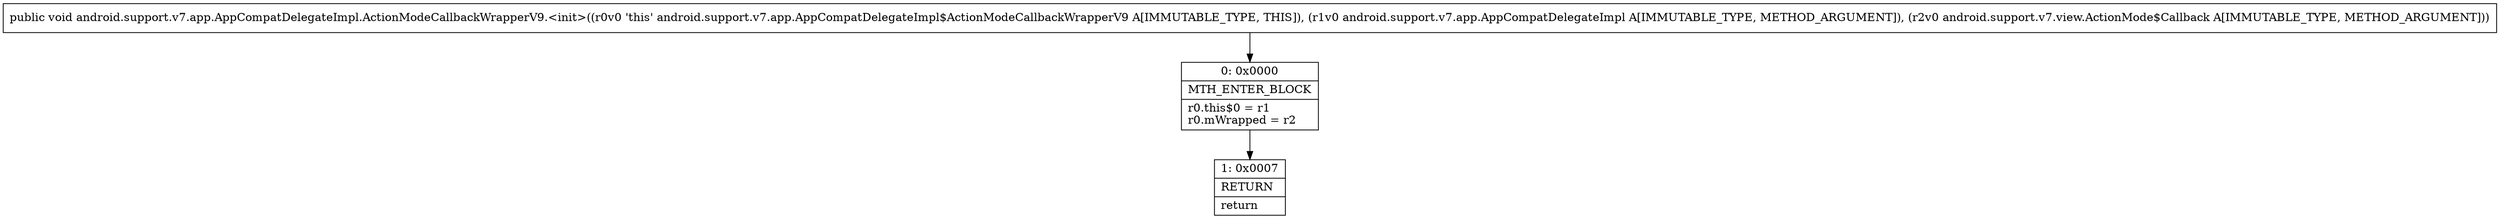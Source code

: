 digraph "CFG forandroid.support.v7.app.AppCompatDelegateImpl.ActionModeCallbackWrapperV9.\<init\>(Landroid\/support\/v7\/app\/AppCompatDelegateImpl;Landroid\/support\/v7\/view\/ActionMode$Callback;)V" {
Node_0 [shape=record,label="{0\:\ 0x0000|MTH_ENTER_BLOCK\l|r0.this$0 = r1\lr0.mWrapped = r2\l}"];
Node_1 [shape=record,label="{1\:\ 0x0007|RETURN\l|return\l}"];
MethodNode[shape=record,label="{public void android.support.v7.app.AppCompatDelegateImpl.ActionModeCallbackWrapperV9.\<init\>((r0v0 'this' android.support.v7.app.AppCompatDelegateImpl$ActionModeCallbackWrapperV9 A[IMMUTABLE_TYPE, THIS]), (r1v0 android.support.v7.app.AppCompatDelegateImpl A[IMMUTABLE_TYPE, METHOD_ARGUMENT]), (r2v0 android.support.v7.view.ActionMode$Callback A[IMMUTABLE_TYPE, METHOD_ARGUMENT])) }"];
MethodNode -> Node_0;
Node_0 -> Node_1;
}

